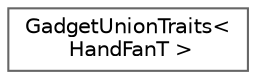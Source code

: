 digraph "Graphical Class Hierarchy"
{
 // LATEX_PDF_SIZE
  bgcolor="transparent";
  edge [fontname=Helvetica,fontsize=10,labelfontname=Helvetica,labelfontsize=10];
  node [fontname=Helvetica,fontsize=10,shape=box,height=0.2,width=0.4];
  rankdir="LR";
  Node0 [id="Node000000",label="GadgetUnionTraits\<\l HandFanT \>",height=0.2,width=0.4,color="grey40", fillcolor="white", style="filled",URL="$structGadgetUnionTraits_3_01HandFanT_01_4.html",tooltip=" "];
}
